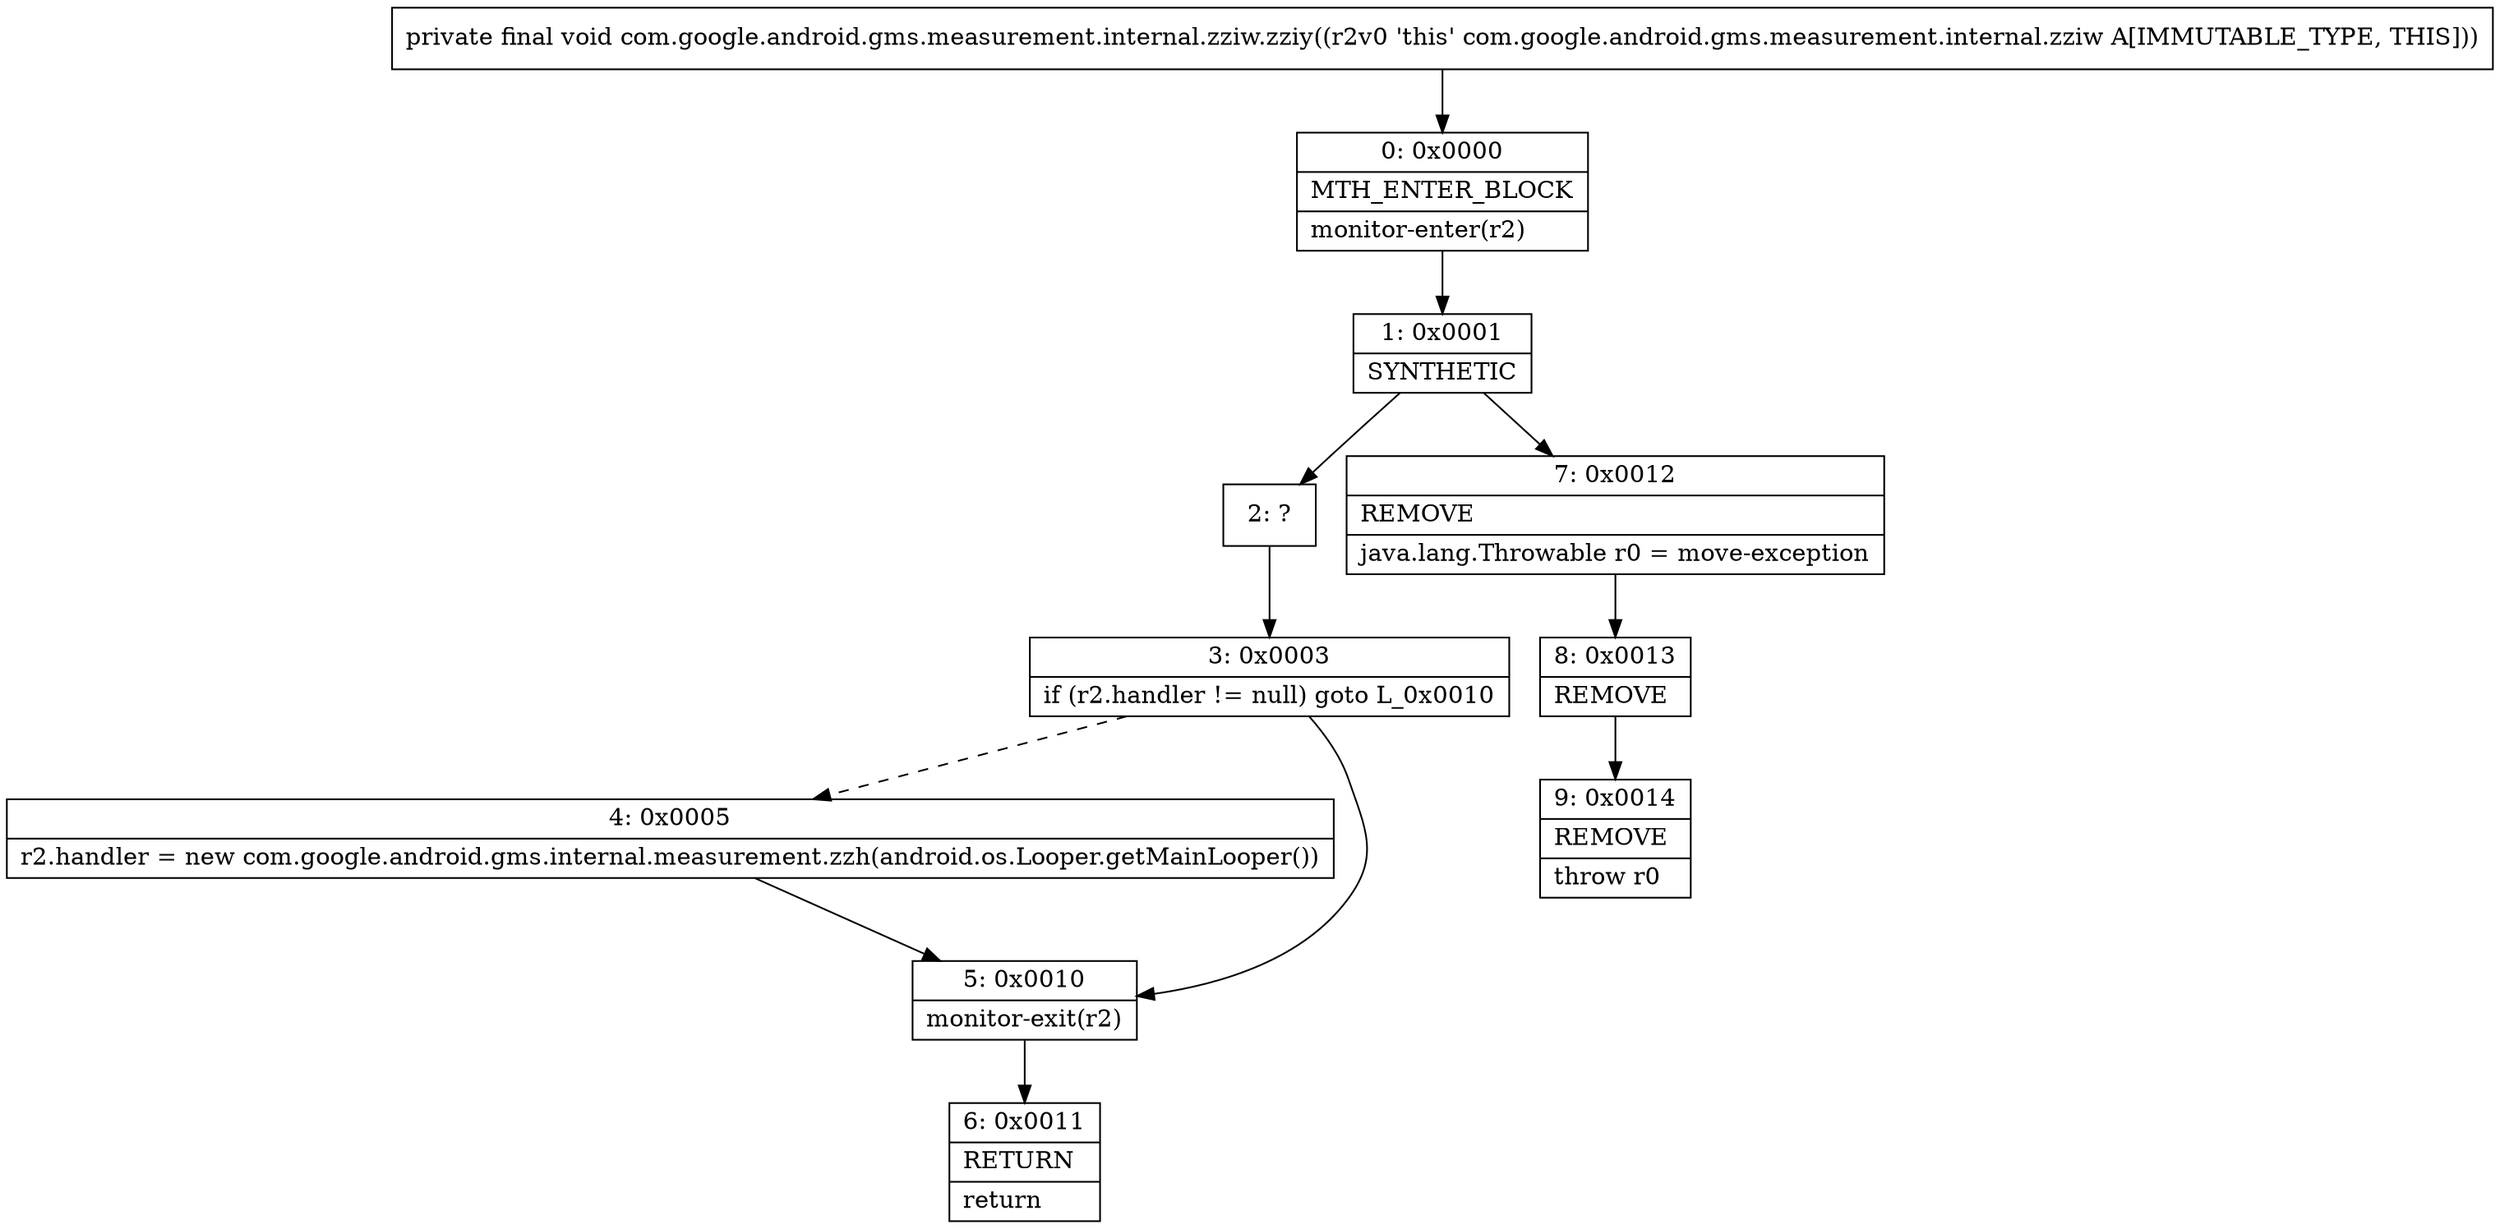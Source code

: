 digraph "CFG forcom.google.android.gms.measurement.internal.zziw.zziy()V" {
Node_0 [shape=record,label="{0\:\ 0x0000|MTH_ENTER_BLOCK\l|monitor\-enter(r2)\l}"];
Node_1 [shape=record,label="{1\:\ 0x0001|SYNTHETIC\l}"];
Node_2 [shape=record,label="{2\:\ ?}"];
Node_3 [shape=record,label="{3\:\ 0x0003|if (r2.handler != null) goto L_0x0010\l}"];
Node_4 [shape=record,label="{4\:\ 0x0005|r2.handler = new com.google.android.gms.internal.measurement.zzh(android.os.Looper.getMainLooper())\l}"];
Node_5 [shape=record,label="{5\:\ 0x0010|monitor\-exit(r2)\l}"];
Node_6 [shape=record,label="{6\:\ 0x0011|RETURN\l|return\l}"];
Node_7 [shape=record,label="{7\:\ 0x0012|REMOVE\l|java.lang.Throwable r0 = move\-exception\l}"];
Node_8 [shape=record,label="{8\:\ 0x0013|REMOVE\l}"];
Node_9 [shape=record,label="{9\:\ 0x0014|REMOVE\l|throw r0\l}"];
MethodNode[shape=record,label="{private final void com.google.android.gms.measurement.internal.zziw.zziy((r2v0 'this' com.google.android.gms.measurement.internal.zziw A[IMMUTABLE_TYPE, THIS])) }"];
MethodNode -> Node_0;
Node_0 -> Node_1;
Node_1 -> Node_2;
Node_1 -> Node_7;
Node_2 -> Node_3;
Node_3 -> Node_4[style=dashed];
Node_3 -> Node_5;
Node_4 -> Node_5;
Node_5 -> Node_6;
Node_7 -> Node_8;
Node_8 -> Node_9;
}

